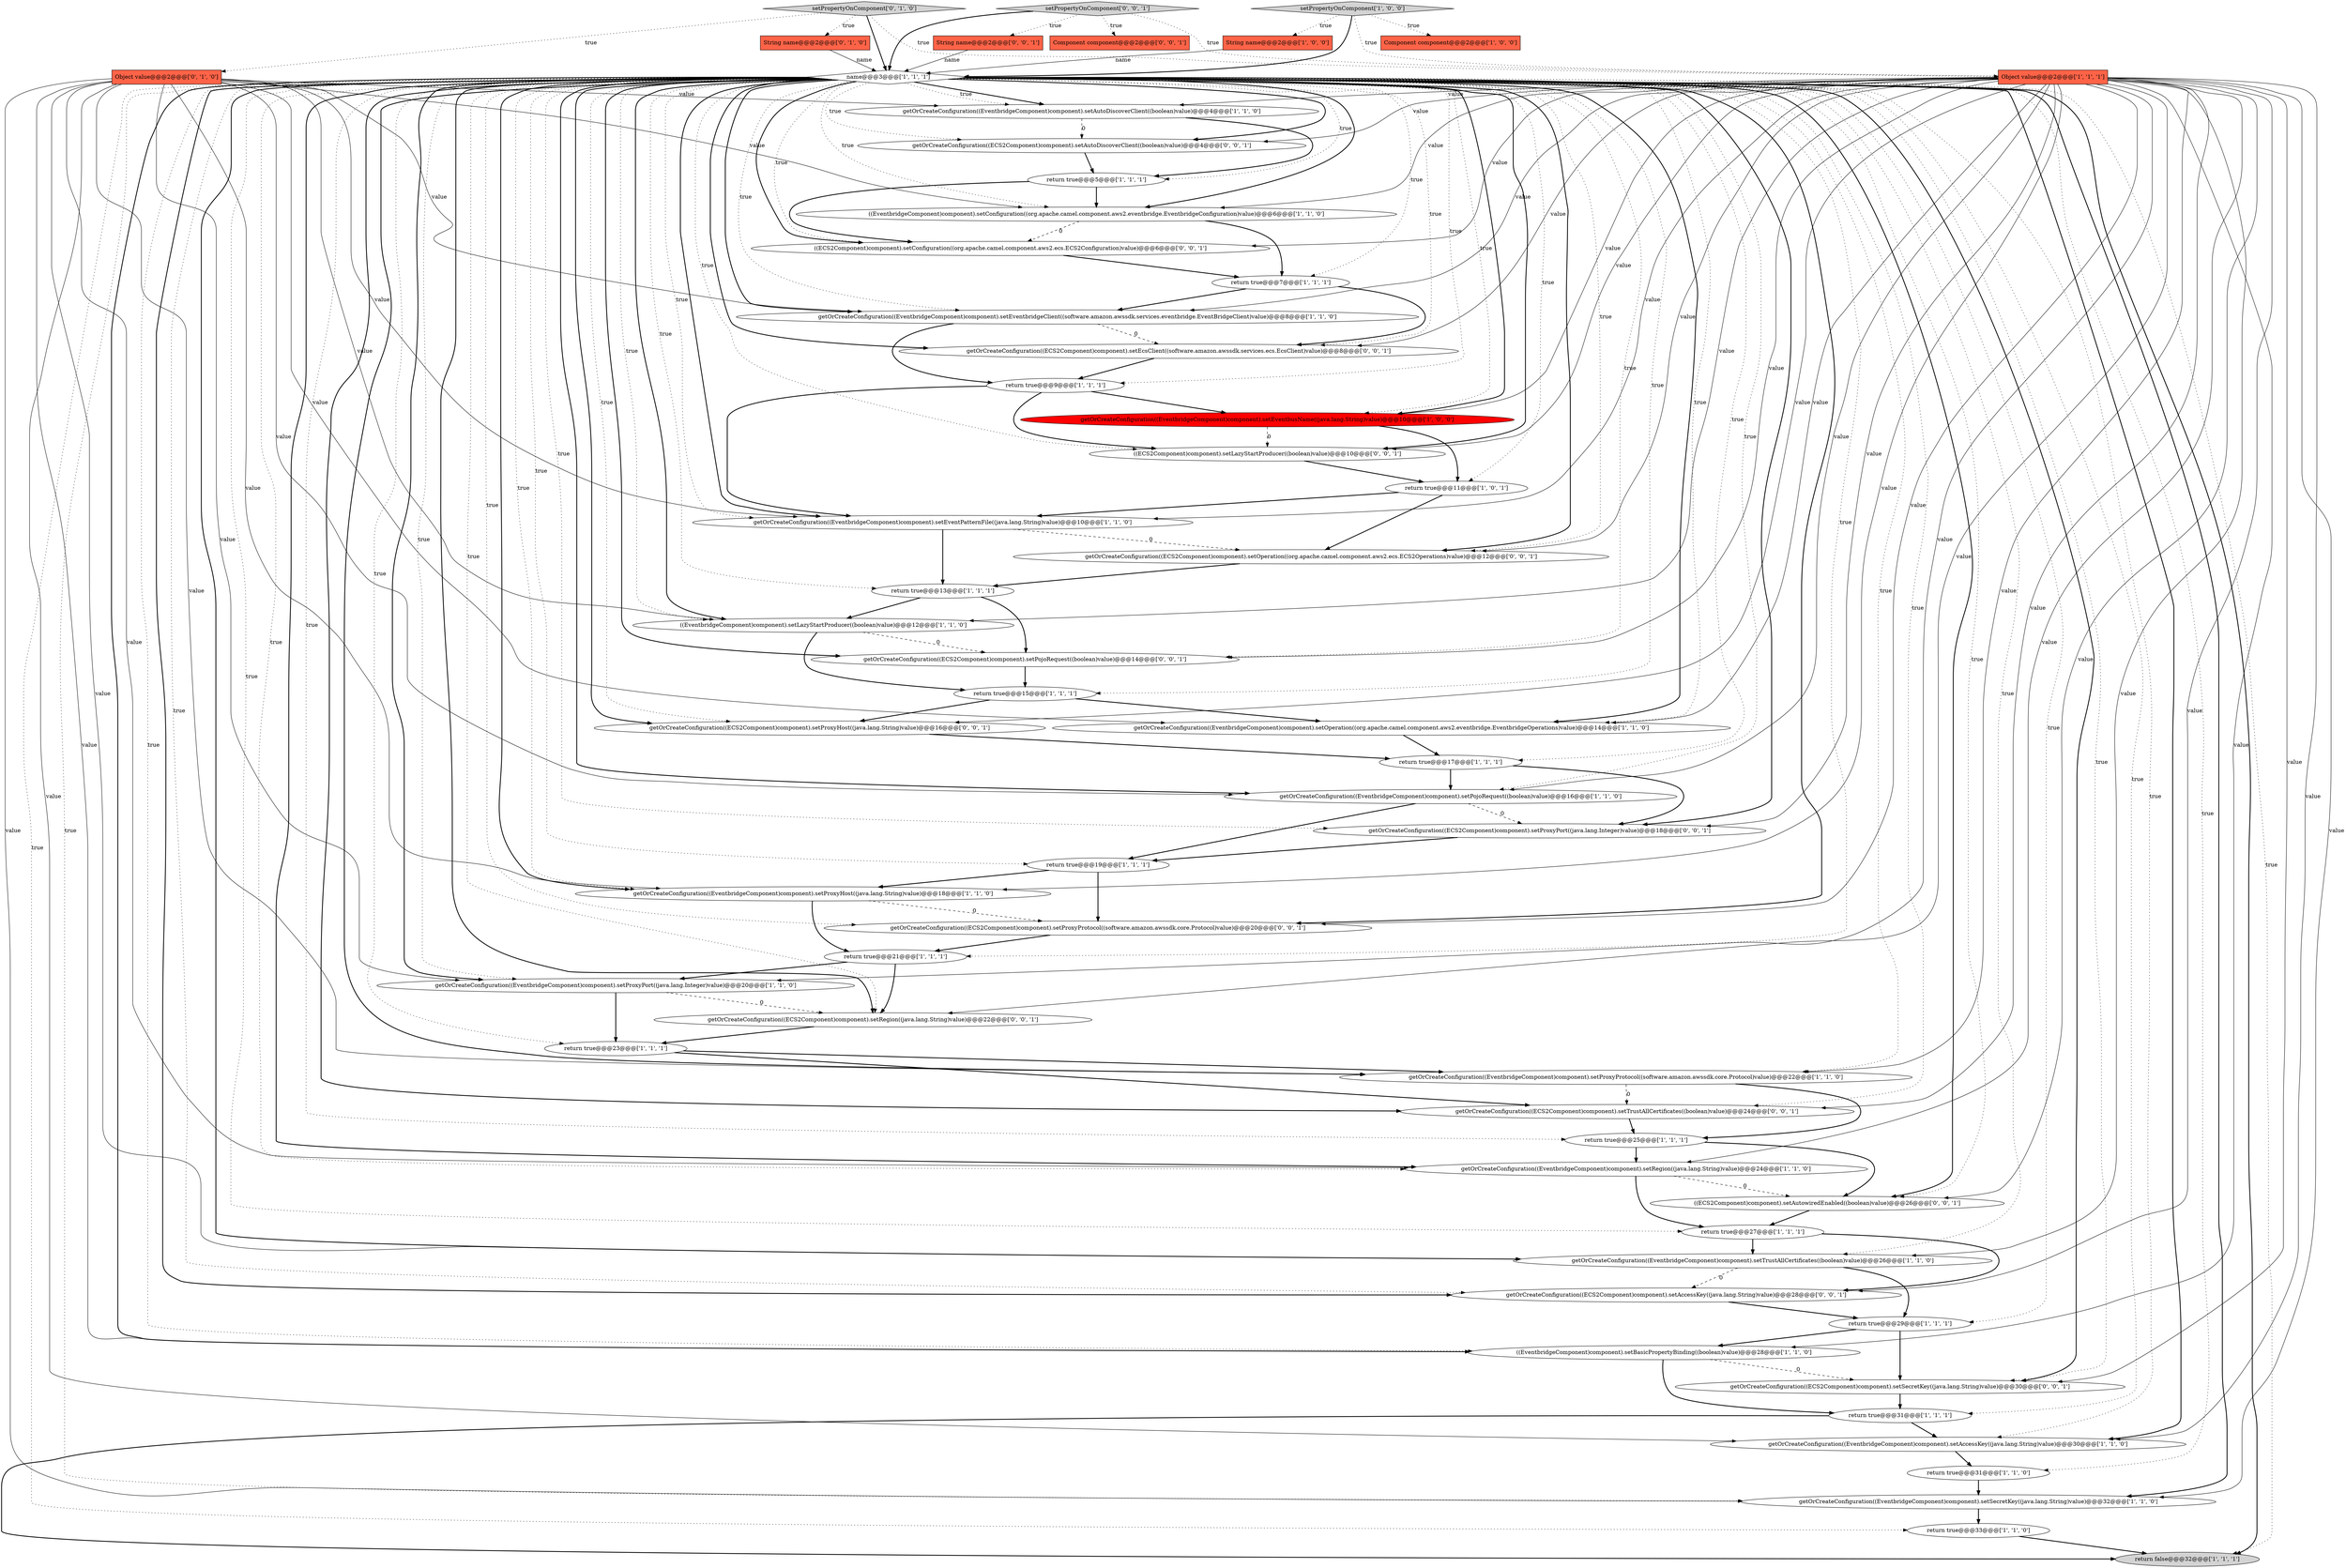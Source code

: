 digraph {
1 [style = filled, label = "return true@@@31@@@['1', '1', '1']", fillcolor = white, shape = ellipse image = "AAA0AAABBB1BBB"];
10 [style = filled, label = "return true@@@19@@@['1', '1', '1']", fillcolor = white, shape = ellipse image = "AAA0AAABBB1BBB"];
56 [style = filled, label = "getOrCreateConfiguration((ECS2Component)component).setProxyProtocol((software.amazon.awssdk.core.Protocol)value)@@@20@@@['0', '0', '1']", fillcolor = white, shape = ellipse image = "AAA0AAABBB3BBB"];
46 [style = filled, label = "getOrCreateConfiguration((ECS2Component)component).setProxyHost((java.lang.String)value)@@@16@@@['0', '0', '1']", fillcolor = white, shape = ellipse image = "AAA0AAABBB3BBB"];
54 [style = filled, label = "getOrCreateConfiguration((ECS2Component)component).setPojoRequest((boolean)value)@@@14@@@['0', '0', '1']", fillcolor = white, shape = ellipse image = "AAA0AAABBB3BBB"];
29 [style = filled, label = "Object value@@@2@@@['1', '1', '1']", fillcolor = tomato, shape = box image = "AAA0AAABBB1BBB"];
19 [style = filled, label = "String name@@@2@@@['1', '0', '0']", fillcolor = tomato, shape = box image = "AAA0AAABBB1BBB"];
50 [style = filled, label = "setPropertyOnComponent['0', '0', '1']", fillcolor = lightgray, shape = diamond image = "AAA0AAABBB3BBB"];
14 [style = filled, label = "getOrCreateConfiguration((EventbridgeComponent)component).setEventPatternFile((java.lang.String)value)@@@10@@@['1', '1', '0']", fillcolor = white, shape = ellipse image = "AAA0AAABBB1BBB"];
35 [style = filled, label = "getOrCreateConfiguration((EventbridgeComponent)component).setRegion((java.lang.String)value)@@@24@@@['1', '1', '0']", fillcolor = white, shape = ellipse image = "AAA0AAABBB1BBB"];
45 [style = filled, label = "getOrCreateConfiguration((ECS2Component)component).setAccessKey((java.lang.String)value)@@@28@@@['0', '0', '1']", fillcolor = white, shape = ellipse image = "AAA0AAABBB3BBB"];
12 [style = filled, label = "return true@@@13@@@['1', '1', '1']", fillcolor = white, shape = ellipse image = "AAA0AAABBB1BBB"];
3 [style = filled, label = "((EventbridgeComponent)component).setConfiguration((org.apache.camel.component.aws2.eventbridge.EventbridgeConfiguration)value)@@@6@@@['1', '1', '0']", fillcolor = white, shape = ellipse image = "AAA0AAABBB1BBB"];
39 [style = filled, label = "String name@@@2@@@['0', '1', '0']", fillcolor = tomato, shape = box image = "AAA0AAABBB2BBB"];
30 [style = filled, label = "return true@@@5@@@['1', '1', '1']", fillcolor = white, shape = ellipse image = "AAA0AAABBB1BBB"];
9 [style = filled, label = "((EventbridgeComponent)component).setBasicPropertyBinding((boolean)value)@@@28@@@['1', '1', '0']", fillcolor = white, shape = ellipse image = "AAA0AAABBB1BBB"];
28 [style = filled, label = "getOrCreateConfiguration((EventbridgeComponent)component).setProxyPort((java.lang.Integer)value)@@@20@@@['1', '1', '0']", fillcolor = white, shape = ellipse image = "AAA0AAABBB1BBB"];
31 [style = filled, label = "return true@@@31@@@['1', '1', '0']", fillcolor = white, shape = ellipse image = "AAA0AAABBB1BBB"];
36 [style = filled, label = "return true@@@17@@@['1', '1', '1']", fillcolor = white, shape = ellipse image = "AAA0AAABBB1BBB"];
49 [style = filled, label = "((ECS2Component)component).setAutowiredEnabled((boolean)value)@@@26@@@['0', '0', '1']", fillcolor = white, shape = ellipse image = "AAA0AAABBB3BBB"];
42 [style = filled, label = "((ECS2Component)component).setLazyStartProducer((boolean)value)@@@10@@@['0', '0', '1']", fillcolor = white, shape = ellipse image = "AAA0AAABBB3BBB"];
51 [style = filled, label = "String name@@@2@@@['0', '0', '1']", fillcolor = tomato, shape = box image = "AAA0AAABBB3BBB"];
53 [style = filled, label = "getOrCreateConfiguration((ECS2Component)component).setSecretKey((java.lang.String)value)@@@30@@@['0', '0', '1']", fillcolor = white, shape = ellipse image = "AAA0AAABBB3BBB"];
8 [style = filled, label = "getOrCreateConfiguration((EventbridgeComponent)component).setEventbusName((java.lang.String)value)@@@10@@@['1', '0', '0']", fillcolor = red, shape = ellipse image = "AAA1AAABBB1BBB"];
52 [style = filled, label = "((ECS2Component)component).setConfiguration((org.apache.camel.component.aws2.ecs.ECS2Configuration)value)@@@6@@@['0', '0', '1']", fillcolor = white, shape = ellipse image = "AAA0AAABBB3BBB"];
22 [style = filled, label = "return true@@@27@@@['1', '1', '1']", fillcolor = white, shape = ellipse image = "AAA0AAABBB1BBB"];
41 [style = filled, label = "getOrCreateConfiguration((ECS2Component)component).setEcsClient((software.amazon.awssdk.services.ecs.EcsClient)value)@@@8@@@['0', '0', '1']", fillcolor = white, shape = ellipse image = "AAA0AAABBB3BBB"];
13 [style = filled, label = "return false@@@32@@@['1', '1', '1']", fillcolor = lightgray, shape = ellipse image = "AAA0AAABBB1BBB"];
11 [style = filled, label = "return true@@@7@@@['1', '1', '1']", fillcolor = white, shape = ellipse image = "AAA0AAABBB1BBB"];
25 [style = filled, label = "getOrCreateConfiguration((EventbridgeComponent)component).setProxyHost((java.lang.String)value)@@@18@@@['1', '1', '0']", fillcolor = white, shape = ellipse image = "AAA0AAABBB1BBB"];
38 [style = filled, label = "Object value@@@2@@@['0', '1', '0']", fillcolor = tomato, shape = box image = "AAA0AAABBB2BBB"];
16 [style = filled, label = "return true@@@9@@@['1', '1', '1']", fillcolor = white, shape = ellipse image = "AAA0AAABBB1BBB"];
20 [style = filled, label = "getOrCreateConfiguration((EventbridgeComponent)component).setAccessKey((java.lang.String)value)@@@30@@@['1', '1', '0']", fillcolor = white, shape = ellipse image = "AAA0AAABBB1BBB"];
55 [style = filled, label = "getOrCreateConfiguration((ECS2Component)component).setProxyPort((java.lang.Integer)value)@@@18@@@['0', '0', '1']", fillcolor = white, shape = ellipse image = "AAA0AAABBB3BBB"];
17 [style = filled, label = "return true@@@23@@@['1', '1', '1']", fillcolor = white, shape = ellipse image = "AAA0AAABBB1BBB"];
37 [style = filled, label = "getOrCreateConfiguration((EventbridgeComponent)component).setPojoRequest((boolean)value)@@@16@@@['1', '1', '0']", fillcolor = white, shape = ellipse image = "AAA0AAABBB1BBB"];
5 [style = filled, label = "Component component@@@2@@@['1', '0', '0']", fillcolor = tomato, shape = box image = "AAA0AAABBB1BBB"];
23 [style = filled, label = "return true@@@29@@@['1', '1', '1']", fillcolor = white, shape = ellipse image = "AAA0AAABBB1BBB"];
47 [style = filled, label = "getOrCreateConfiguration((ECS2Component)component).setTrustAllCertificates((boolean)value)@@@24@@@['0', '0', '1']", fillcolor = white, shape = ellipse image = "AAA0AAABBB3BBB"];
4 [style = filled, label = "getOrCreateConfiguration((EventbridgeComponent)component).setTrustAllCertificates((boolean)value)@@@26@@@['1', '1', '0']", fillcolor = white, shape = ellipse image = "AAA0AAABBB1BBB"];
15 [style = filled, label = "return true@@@33@@@['1', '1', '0']", fillcolor = white, shape = ellipse image = "AAA0AAABBB1BBB"];
21 [style = filled, label = "getOrCreateConfiguration((EventbridgeComponent)component).setSecretKey((java.lang.String)value)@@@32@@@['1', '1', '0']", fillcolor = white, shape = ellipse image = "AAA0AAABBB1BBB"];
43 [style = filled, label = "getOrCreateConfiguration((ECS2Component)component).setAutoDiscoverClient((boolean)value)@@@4@@@['0', '0', '1']", fillcolor = white, shape = ellipse image = "AAA0AAABBB3BBB"];
7 [style = filled, label = "getOrCreateConfiguration((EventbridgeComponent)component).setAutoDiscoverClient((boolean)value)@@@4@@@['1', '1', '0']", fillcolor = white, shape = ellipse image = "AAA0AAABBB1BBB"];
40 [style = filled, label = "setPropertyOnComponent['0', '1', '0']", fillcolor = lightgray, shape = diamond image = "AAA0AAABBB2BBB"];
33 [style = filled, label = "getOrCreateConfiguration((EventbridgeComponent)component).setOperation((org.apache.camel.component.aws2.eventbridge.EventbridgeOperations)value)@@@14@@@['1', '1', '0']", fillcolor = white, shape = ellipse image = "AAA0AAABBB1BBB"];
57 [style = filled, label = "getOrCreateConfiguration((ECS2Component)component).setOperation((org.apache.camel.component.aws2.ecs.ECS2Operations)value)@@@12@@@['0', '0', '1']", fillcolor = white, shape = ellipse image = "AAA0AAABBB3BBB"];
24 [style = filled, label = "name@@@3@@@['1', '1', '1']", fillcolor = white, shape = diamond image = "AAA0AAABBB1BBB"];
32 [style = filled, label = "return true@@@21@@@['1', '1', '1']", fillcolor = white, shape = ellipse image = "AAA0AAABBB1BBB"];
6 [style = filled, label = "((EventbridgeComponent)component).setLazyStartProducer((boolean)value)@@@12@@@['1', '1', '0']", fillcolor = white, shape = ellipse image = "AAA0AAABBB1BBB"];
44 [style = filled, label = "getOrCreateConfiguration((ECS2Component)component).setRegion((java.lang.String)value)@@@22@@@['0', '0', '1']", fillcolor = white, shape = ellipse image = "AAA0AAABBB3BBB"];
0 [style = filled, label = "getOrCreateConfiguration((EventbridgeComponent)component).setEventbridgeClient((software.amazon.awssdk.services.eventbridge.EventBridgeClient)value)@@@8@@@['1', '1', '0']", fillcolor = white, shape = ellipse image = "AAA0AAABBB1BBB"];
2 [style = filled, label = "setPropertyOnComponent['1', '0', '0']", fillcolor = lightgray, shape = diamond image = "AAA0AAABBB1BBB"];
27 [style = filled, label = "return true@@@15@@@['1', '1', '1']", fillcolor = white, shape = ellipse image = "AAA0AAABBB1BBB"];
34 [style = filled, label = "getOrCreateConfiguration((EventbridgeComponent)component).setProxyProtocol((software.amazon.awssdk.core.Protocol)value)@@@22@@@['1', '1', '0']", fillcolor = white, shape = ellipse image = "AAA0AAABBB1BBB"];
26 [style = filled, label = "return true@@@11@@@['1', '0', '1']", fillcolor = white, shape = ellipse image = "AAA0AAABBB1BBB"];
48 [style = filled, label = "Component component@@@2@@@['0', '0', '1']", fillcolor = tomato, shape = box image = "AAA0AAABBB3BBB"];
18 [style = filled, label = "return true@@@25@@@['1', '1', '1']", fillcolor = white, shape = ellipse image = "AAA0AAABBB1BBB"];
38->9 [style = solid, label="value"];
24->12 [style = dotted, label="true"];
24->6 [style = dotted, label="true"];
40->39 [style = dotted, label="true"];
25->56 [style = dashed, label="0"];
38->37 [style = solid, label="value"];
54->27 [style = bold, label=""];
38->33 [style = solid, label="value"];
7->30 [style = bold, label=""];
24->25 [style = dotted, label="true"];
29->52 [style = solid, label="value"];
30->52 [style = bold, label=""];
24->35 [style = dotted, label="true"];
24->4 [style = dotted, label="true"];
21->15 [style = bold, label=""];
24->17 [style = dotted, label="true"];
29->20 [style = solid, label="value"];
24->57 [style = bold, label=""];
24->43 [style = dotted, label="true"];
34->18 [style = bold, label=""];
1->20 [style = bold, label=""];
24->34 [style = bold, label=""];
24->33 [style = dotted, label="true"];
29->28 [style = solid, label="value"];
38->7 [style = solid, label="value"];
31->21 [style = bold, label=""];
24->43 [style = bold, label=""];
24->27 [style = dotted, label="true"];
1->13 [style = bold, label=""];
36->55 [style = bold, label=""];
49->22 [style = bold, label=""];
22->4 [style = bold, label=""];
18->49 [style = bold, label=""];
24->49 [style = bold, label=""];
24->21 [style = bold, label=""];
29->33 [style = solid, label="value"];
24->42 [style = dotted, label="true"];
50->48 [style = dotted, label="true"];
26->57 [style = bold, label=""];
29->53 [style = solid, label="value"];
18->35 [style = bold, label=""];
16->14 [style = bold, label=""];
40->24 [style = bold, label=""];
16->42 [style = bold, label=""];
24->3 [style = dotted, label="true"];
27->33 [style = bold, label=""];
24->8 [style = dotted, label="true"];
24->57 [style = dotted, label="true"];
2->24 [style = bold, label=""];
12->54 [style = bold, label=""];
24->21 [style = dotted, label="true"];
24->53 [style = bold, label=""];
24->46 [style = bold, label=""];
24->28 [style = bold, label=""];
15->13 [style = bold, label=""];
35->49 [style = dashed, label="0"];
29->46 [style = solid, label="value"];
2->29 [style = dotted, label="true"];
56->32 [style = bold, label=""];
29->47 [style = solid, label="value"];
24->0 [style = bold, label=""];
24->55 [style = bold, label=""];
29->7 [style = solid, label="value"];
24->44 [style = bold, label=""];
3->11 [style = bold, label=""];
26->14 [style = bold, label=""];
7->43 [style = dashed, label="0"];
50->51 [style = dotted, label="true"];
46->36 [style = bold, label=""];
20->31 [style = bold, label=""];
44->17 [style = bold, label=""];
24->47 [style = bold, label=""];
24->55 [style = dotted, label="true"];
40->29 [style = dotted, label="true"];
24->52 [style = dotted, label="true"];
8->42 [style = dashed, label="0"];
29->21 [style = solid, label="value"];
24->20 [style = bold, label=""];
17->34 [style = bold, label=""];
27->46 [style = bold, label=""];
0->41 [style = dashed, label="0"];
38->4 [style = solid, label="value"];
24->26 [style = dotted, label="true"];
10->25 [style = bold, label=""];
57->12 [style = bold, label=""];
24->22 [style = dotted, label="true"];
29->43 [style = solid, label="value"];
24->34 [style = dotted, label="true"];
24->0 [style = dotted, label="true"];
33->36 [style = bold, label=""];
38->28 [style = solid, label="value"];
36->37 [style = bold, label=""];
37->55 [style = dashed, label="0"];
24->8 [style = bold, label=""];
9->1 [style = bold, label=""];
24->7 [style = bold, label=""];
38->20 [style = solid, label="value"];
24->3 [style = bold, label=""];
24->7 [style = dotted, label="true"];
4->23 [style = bold, label=""];
24->18 [style = dotted, label="true"];
2->19 [style = dotted, label="true"];
24->13 [style = bold, label=""];
24->13 [style = dotted, label="true"];
38->34 [style = solid, label="value"];
29->41 [style = solid, label="value"];
24->56 [style = bold, label=""];
0->16 [style = bold, label=""];
38->35 [style = solid, label="value"];
29->54 [style = solid, label="value"];
24->32 [style = dotted, label="true"];
29->4 [style = solid, label="value"];
22->45 [style = bold, label=""];
45->23 [style = bold, label=""];
16->8 [style = bold, label=""];
24->49 [style = dotted, label="true"];
47->18 [style = bold, label=""];
37->10 [style = bold, label=""];
29->49 [style = solid, label="value"];
24->47 [style = dotted, label="true"];
24->44 [style = dotted, label="true"];
40->38 [style = dotted, label="true"];
24->30 [style = dotted, label="true"];
29->3 [style = solid, label="value"];
50->29 [style = dotted, label="true"];
55->10 [style = bold, label=""];
24->16 [style = dotted, label="true"];
24->45 [style = bold, label=""];
24->41 [style = bold, label=""];
4->45 [style = dashed, label="0"];
29->57 [style = solid, label="value"];
24->11 [style = dotted, label="true"];
24->33 [style = bold, label=""];
29->25 [style = solid, label="value"];
6->27 [style = bold, label=""];
19->24 [style = solid, label="name"];
29->9 [style = solid, label="value"];
11->41 [style = bold, label=""];
24->23 [style = dotted, label="true"];
30->3 [style = bold, label=""];
38->3 [style = solid, label="value"];
24->25 [style = bold, label=""];
24->20 [style = dotted, label="true"];
32->44 [style = bold, label=""];
24->45 [style = dotted, label="true"];
28->17 [style = bold, label=""];
38->6 [style = solid, label="value"];
41->16 [style = bold, label=""];
53->1 [style = bold, label=""];
38->25 [style = solid, label="value"];
24->46 [style = dotted, label="true"];
29->6 [style = solid, label="value"];
29->0 [style = solid, label="value"];
2->5 [style = dotted, label="true"];
51->24 [style = solid, label="name"];
24->36 [style = dotted, label="true"];
29->34 [style = solid, label="value"];
29->35 [style = solid, label="value"];
24->9 [style = bold, label=""];
50->24 [style = bold, label=""];
6->54 [style = dashed, label="0"];
24->42 [style = bold, label=""];
38->14 [style = solid, label="value"];
52->11 [style = bold, label=""];
29->55 [style = solid, label="value"];
3->52 [style = dashed, label="0"];
24->53 [style = dotted, label="true"];
24->1 [style = dotted, label="true"];
42->26 [style = bold, label=""];
24->41 [style = dotted, label="true"];
38->21 [style = solid, label="value"];
29->56 [style = solid, label="value"];
29->45 [style = solid, label="value"];
24->14 [style = dotted, label="true"];
10->56 [style = bold, label=""];
24->35 [style = bold, label=""];
38->0 [style = solid, label="value"];
24->56 [style = dotted, label="true"];
35->22 [style = bold, label=""];
17->47 [style = bold, label=""];
39->24 [style = solid, label="name"];
24->31 [style = dotted, label="true"];
25->32 [style = bold, label=""];
24->9 [style = dotted, label="true"];
34->47 [style = dashed, label="0"];
14->57 [style = dashed, label="0"];
24->28 [style = dotted, label="true"];
12->6 [style = bold, label=""];
43->30 [style = bold, label=""];
24->54 [style = bold, label=""];
24->14 [style = bold, label=""];
24->10 [style = dotted, label="true"];
29->42 [style = solid, label="value"];
24->4 [style = bold, label=""];
11->0 [style = bold, label=""];
29->14 [style = solid, label="value"];
28->44 [style = dashed, label="0"];
14->12 [style = bold, label=""];
24->15 [style = dotted, label="true"];
24->37 [style = bold, label=""];
24->37 [style = dotted, label="true"];
29->44 [style = solid, label="value"];
24->54 [style = dotted, label="true"];
29->8 [style = solid, label="value"];
24->52 [style = bold, label=""];
23->53 [style = bold, label=""];
29->37 [style = solid, label="value"];
24->6 [style = bold, label=""];
9->53 [style = dashed, label="0"];
23->9 [style = bold, label=""];
32->28 [style = bold, label=""];
8->26 [style = bold, label=""];
}
